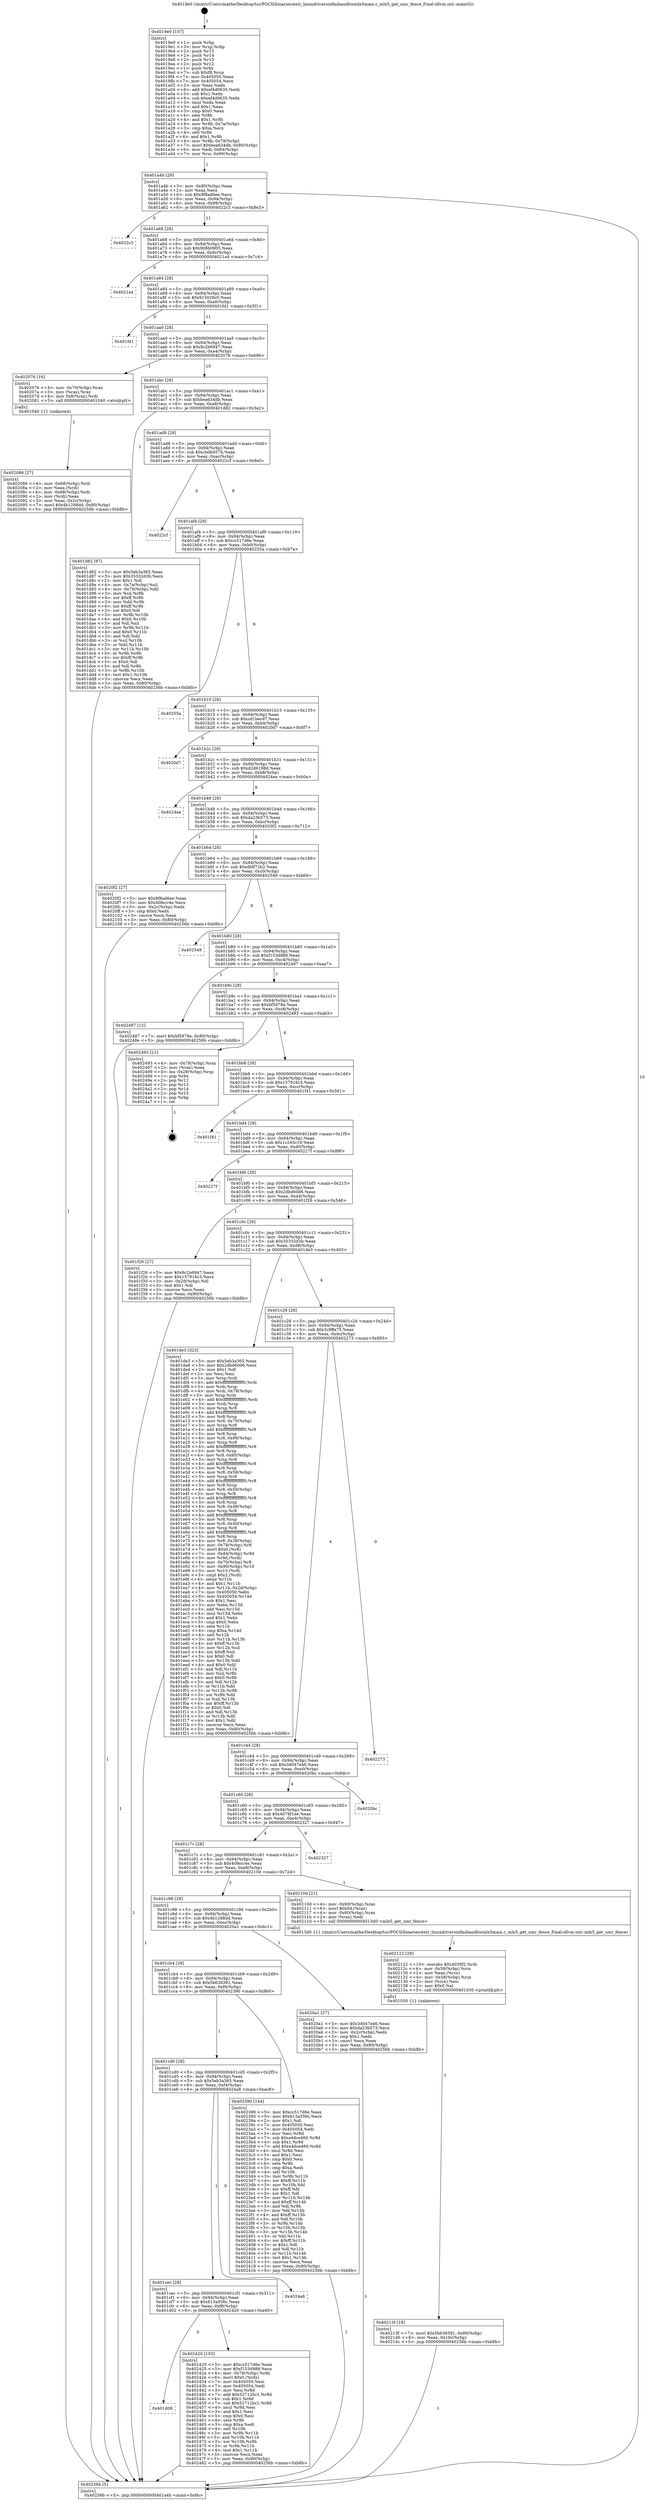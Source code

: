 digraph "0x4019e0" {
  label = "0x4019e0 (/mnt/c/Users/mathe/Desktop/tcc/POCII/binaries/extr_linuxdriversinfinibandhwmlx5main.c_mlx5_get_umr_fence_Final-ollvm.out::main(0))"
  labelloc = "t"
  node[shape=record]

  Entry [label="",width=0.3,height=0.3,shape=circle,fillcolor=black,style=filled]
  "0x401a4b" [label="{
     0x401a4b [29]\l
     | [instrs]\l
     &nbsp;&nbsp;0x401a4b \<+3\>: mov -0x80(%rbp),%eax\l
     &nbsp;&nbsp;0x401a4e \<+2\>: mov %eax,%ecx\l
     &nbsp;&nbsp;0x401a50 \<+6\>: sub $0x8f8ad6ee,%ecx\l
     &nbsp;&nbsp;0x401a56 \<+6\>: mov %eax,-0x94(%rbp)\l
     &nbsp;&nbsp;0x401a5c \<+6\>: mov %ecx,-0x98(%rbp)\l
     &nbsp;&nbsp;0x401a62 \<+6\>: je 00000000004022c3 \<main+0x8e3\>\l
  }"]
  "0x4022c3" [label="{
     0x4022c3\l
  }", style=dashed]
  "0x401a68" [label="{
     0x401a68 [28]\l
     | [instrs]\l
     &nbsp;&nbsp;0x401a68 \<+5\>: jmp 0000000000401a6d \<main+0x8d\>\l
     &nbsp;&nbsp;0x401a6d \<+6\>: mov -0x94(%rbp),%eax\l
     &nbsp;&nbsp;0x401a73 \<+5\>: sub $0x908b0905,%eax\l
     &nbsp;&nbsp;0x401a78 \<+6\>: mov %eax,-0x9c(%rbp)\l
     &nbsp;&nbsp;0x401a7e \<+6\>: je 00000000004021a4 \<main+0x7c4\>\l
  }"]
  Exit [label="",width=0.3,height=0.3,shape=circle,fillcolor=black,style=filled,peripheries=2]
  "0x4021a4" [label="{
     0x4021a4\l
  }", style=dashed]
  "0x401a84" [label="{
     0x401a84 [28]\l
     | [instrs]\l
     &nbsp;&nbsp;0x401a84 \<+5\>: jmp 0000000000401a89 \<main+0xa9\>\l
     &nbsp;&nbsp;0x401a89 \<+6\>: mov -0x94(%rbp),%eax\l
     &nbsp;&nbsp;0x401a8f \<+5\>: sub $0x915028c0,%eax\l
     &nbsp;&nbsp;0x401a94 \<+6\>: mov %eax,-0xa0(%rbp)\l
     &nbsp;&nbsp;0x401a9a \<+6\>: je 0000000000401fd1 \<main+0x5f1\>\l
  }"]
  "0x401d08" [label="{
     0x401d08\l
  }", style=dashed]
  "0x401fd1" [label="{
     0x401fd1\l
  }", style=dashed]
  "0x401aa0" [label="{
     0x401aa0 [28]\l
     | [instrs]\l
     &nbsp;&nbsp;0x401aa0 \<+5\>: jmp 0000000000401aa5 \<main+0xc5\>\l
     &nbsp;&nbsp;0x401aa5 \<+6\>: mov -0x94(%rbp),%eax\l
     &nbsp;&nbsp;0x401aab \<+5\>: sub $0x9c2b6947,%eax\l
     &nbsp;&nbsp;0x401ab0 \<+6\>: mov %eax,-0xa4(%rbp)\l
     &nbsp;&nbsp;0x401ab6 \<+6\>: je 0000000000402076 \<main+0x696\>\l
  }"]
  "0x402420" [label="{
     0x402420 [103]\l
     | [instrs]\l
     &nbsp;&nbsp;0x402420 \<+5\>: mov $0xcc517d6e,%eax\l
     &nbsp;&nbsp;0x402425 \<+5\>: mov $0xf153d988,%ecx\l
     &nbsp;&nbsp;0x40242a \<+4\>: mov -0x78(%rbp),%rdx\l
     &nbsp;&nbsp;0x40242e \<+6\>: movl $0x0,(%rdx)\l
     &nbsp;&nbsp;0x402434 \<+7\>: mov 0x405050,%esi\l
     &nbsp;&nbsp;0x40243b \<+7\>: mov 0x405054,%edi\l
     &nbsp;&nbsp;0x402442 \<+3\>: mov %esi,%r8d\l
     &nbsp;&nbsp;0x402445 \<+7\>: add $0x52712bc1,%r8d\l
     &nbsp;&nbsp;0x40244c \<+4\>: sub $0x1,%r8d\l
     &nbsp;&nbsp;0x402450 \<+7\>: sub $0x52712bc1,%r8d\l
     &nbsp;&nbsp;0x402457 \<+4\>: imul %r8d,%esi\l
     &nbsp;&nbsp;0x40245b \<+3\>: and $0x1,%esi\l
     &nbsp;&nbsp;0x40245e \<+3\>: cmp $0x0,%esi\l
     &nbsp;&nbsp;0x402461 \<+4\>: sete %r9b\l
     &nbsp;&nbsp;0x402465 \<+3\>: cmp $0xa,%edi\l
     &nbsp;&nbsp;0x402468 \<+4\>: setl %r10b\l
     &nbsp;&nbsp;0x40246c \<+3\>: mov %r9b,%r11b\l
     &nbsp;&nbsp;0x40246f \<+3\>: and %r10b,%r11b\l
     &nbsp;&nbsp;0x402472 \<+3\>: xor %r10b,%r9b\l
     &nbsp;&nbsp;0x402475 \<+3\>: or %r9b,%r11b\l
     &nbsp;&nbsp;0x402478 \<+4\>: test $0x1,%r11b\l
     &nbsp;&nbsp;0x40247c \<+3\>: cmovne %ecx,%eax\l
     &nbsp;&nbsp;0x40247f \<+3\>: mov %eax,-0x80(%rbp)\l
     &nbsp;&nbsp;0x402482 \<+5\>: jmp 000000000040256b \<main+0xb8b\>\l
  }"]
  "0x402076" [label="{
     0x402076 [16]\l
     | [instrs]\l
     &nbsp;&nbsp;0x402076 \<+4\>: mov -0x70(%rbp),%rax\l
     &nbsp;&nbsp;0x40207a \<+3\>: mov (%rax),%rax\l
     &nbsp;&nbsp;0x40207d \<+4\>: mov 0x8(%rax),%rdi\l
     &nbsp;&nbsp;0x402081 \<+5\>: call 0000000000401040 \<atoi@plt\>\l
     | [calls]\l
     &nbsp;&nbsp;0x401040 \{1\} (unknown)\l
  }"]
  "0x401abc" [label="{
     0x401abc [28]\l
     | [instrs]\l
     &nbsp;&nbsp;0x401abc \<+5\>: jmp 0000000000401ac1 \<main+0xe1\>\l
     &nbsp;&nbsp;0x401ac1 \<+6\>: mov -0x94(%rbp),%eax\l
     &nbsp;&nbsp;0x401ac7 \<+5\>: sub $0xbea634db,%eax\l
     &nbsp;&nbsp;0x401acc \<+6\>: mov %eax,-0xa8(%rbp)\l
     &nbsp;&nbsp;0x401ad2 \<+6\>: je 0000000000401d82 \<main+0x3a2\>\l
  }"]
  "0x401cec" [label="{
     0x401cec [28]\l
     | [instrs]\l
     &nbsp;&nbsp;0x401cec \<+5\>: jmp 0000000000401cf1 \<main+0x311\>\l
     &nbsp;&nbsp;0x401cf1 \<+6\>: mov -0x94(%rbp),%eax\l
     &nbsp;&nbsp;0x401cf7 \<+5\>: sub $0x613a556c,%eax\l
     &nbsp;&nbsp;0x401cfc \<+6\>: mov %eax,-0xf8(%rbp)\l
     &nbsp;&nbsp;0x401d02 \<+6\>: je 0000000000402420 \<main+0xa40\>\l
  }"]
  "0x401d82" [label="{
     0x401d82 [97]\l
     | [instrs]\l
     &nbsp;&nbsp;0x401d82 \<+5\>: mov $0x5eb3a365,%eax\l
     &nbsp;&nbsp;0x401d87 \<+5\>: mov $0x35332d3b,%ecx\l
     &nbsp;&nbsp;0x401d8c \<+2\>: mov $0x1,%dl\l
     &nbsp;&nbsp;0x401d8e \<+4\>: mov -0x7a(%rbp),%sil\l
     &nbsp;&nbsp;0x401d92 \<+4\>: mov -0x79(%rbp),%dil\l
     &nbsp;&nbsp;0x401d96 \<+3\>: mov %sil,%r8b\l
     &nbsp;&nbsp;0x401d99 \<+4\>: xor $0xff,%r8b\l
     &nbsp;&nbsp;0x401d9d \<+3\>: mov %dil,%r9b\l
     &nbsp;&nbsp;0x401da0 \<+4\>: xor $0xff,%r9b\l
     &nbsp;&nbsp;0x401da4 \<+3\>: xor $0x0,%dl\l
     &nbsp;&nbsp;0x401da7 \<+3\>: mov %r8b,%r10b\l
     &nbsp;&nbsp;0x401daa \<+4\>: and $0x0,%r10b\l
     &nbsp;&nbsp;0x401dae \<+3\>: and %dl,%sil\l
     &nbsp;&nbsp;0x401db1 \<+3\>: mov %r9b,%r11b\l
     &nbsp;&nbsp;0x401db4 \<+4\>: and $0x0,%r11b\l
     &nbsp;&nbsp;0x401db8 \<+3\>: and %dl,%dil\l
     &nbsp;&nbsp;0x401dbb \<+3\>: or %sil,%r10b\l
     &nbsp;&nbsp;0x401dbe \<+3\>: or %dil,%r11b\l
     &nbsp;&nbsp;0x401dc1 \<+3\>: xor %r11b,%r10b\l
     &nbsp;&nbsp;0x401dc4 \<+3\>: or %r9b,%r8b\l
     &nbsp;&nbsp;0x401dc7 \<+4\>: xor $0xff,%r8b\l
     &nbsp;&nbsp;0x401dcb \<+3\>: or $0x0,%dl\l
     &nbsp;&nbsp;0x401dce \<+3\>: and %dl,%r8b\l
     &nbsp;&nbsp;0x401dd1 \<+3\>: or %r8b,%r10b\l
     &nbsp;&nbsp;0x401dd4 \<+4\>: test $0x1,%r10b\l
     &nbsp;&nbsp;0x401dd8 \<+3\>: cmovne %ecx,%eax\l
     &nbsp;&nbsp;0x401ddb \<+3\>: mov %eax,-0x80(%rbp)\l
     &nbsp;&nbsp;0x401dde \<+5\>: jmp 000000000040256b \<main+0xb8b\>\l
  }"]
  "0x401ad8" [label="{
     0x401ad8 [28]\l
     | [instrs]\l
     &nbsp;&nbsp;0x401ad8 \<+5\>: jmp 0000000000401add \<main+0xfd\>\l
     &nbsp;&nbsp;0x401add \<+6\>: mov -0x94(%rbp),%eax\l
     &nbsp;&nbsp;0x401ae3 \<+5\>: sub $0xcbdb957b,%eax\l
     &nbsp;&nbsp;0x401ae8 \<+6\>: mov %eax,-0xac(%rbp)\l
     &nbsp;&nbsp;0x401aee \<+6\>: je 00000000004022cf \<main+0x8ef\>\l
  }"]
  "0x40256b" [label="{
     0x40256b [5]\l
     | [instrs]\l
     &nbsp;&nbsp;0x40256b \<+5\>: jmp 0000000000401a4b \<main+0x6b\>\l
  }"]
  "0x4019e0" [label="{
     0x4019e0 [107]\l
     | [instrs]\l
     &nbsp;&nbsp;0x4019e0 \<+1\>: push %rbp\l
     &nbsp;&nbsp;0x4019e1 \<+3\>: mov %rsp,%rbp\l
     &nbsp;&nbsp;0x4019e4 \<+2\>: push %r15\l
     &nbsp;&nbsp;0x4019e6 \<+2\>: push %r14\l
     &nbsp;&nbsp;0x4019e8 \<+2\>: push %r13\l
     &nbsp;&nbsp;0x4019ea \<+2\>: push %r12\l
     &nbsp;&nbsp;0x4019ec \<+1\>: push %rbx\l
     &nbsp;&nbsp;0x4019ed \<+7\>: sub $0xf8,%rsp\l
     &nbsp;&nbsp;0x4019f4 \<+7\>: mov 0x405050,%eax\l
     &nbsp;&nbsp;0x4019fb \<+7\>: mov 0x405054,%ecx\l
     &nbsp;&nbsp;0x401a02 \<+2\>: mov %eax,%edx\l
     &nbsp;&nbsp;0x401a04 \<+6\>: add $0xef4d0635,%edx\l
     &nbsp;&nbsp;0x401a0a \<+3\>: sub $0x1,%edx\l
     &nbsp;&nbsp;0x401a0d \<+6\>: sub $0xef4d0635,%edx\l
     &nbsp;&nbsp;0x401a13 \<+3\>: imul %edx,%eax\l
     &nbsp;&nbsp;0x401a16 \<+3\>: and $0x1,%eax\l
     &nbsp;&nbsp;0x401a19 \<+3\>: cmp $0x0,%eax\l
     &nbsp;&nbsp;0x401a1c \<+4\>: sete %r8b\l
     &nbsp;&nbsp;0x401a20 \<+4\>: and $0x1,%r8b\l
     &nbsp;&nbsp;0x401a24 \<+4\>: mov %r8b,-0x7a(%rbp)\l
     &nbsp;&nbsp;0x401a28 \<+3\>: cmp $0xa,%ecx\l
     &nbsp;&nbsp;0x401a2b \<+4\>: setl %r8b\l
     &nbsp;&nbsp;0x401a2f \<+4\>: and $0x1,%r8b\l
     &nbsp;&nbsp;0x401a33 \<+4\>: mov %r8b,-0x79(%rbp)\l
     &nbsp;&nbsp;0x401a37 \<+7\>: movl $0xbea634db,-0x80(%rbp)\l
     &nbsp;&nbsp;0x401a3e \<+6\>: mov %edi,-0x84(%rbp)\l
     &nbsp;&nbsp;0x401a44 \<+7\>: mov %rsi,-0x90(%rbp)\l
  }"]
  "0x4024a8" [label="{
     0x4024a8\l
  }", style=dashed]
  "0x4022cf" [label="{
     0x4022cf\l
  }", style=dashed]
  "0x401af4" [label="{
     0x401af4 [28]\l
     | [instrs]\l
     &nbsp;&nbsp;0x401af4 \<+5\>: jmp 0000000000401af9 \<main+0x119\>\l
     &nbsp;&nbsp;0x401af9 \<+6\>: mov -0x94(%rbp),%eax\l
     &nbsp;&nbsp;0x401aff \<+5\>: sub $0xcc517d6e,%eax\l
     &nbsp;&nbsp;0x401b04 \<+6\>: mov %eax,-0xb0(%rbp)\l
     &nbsp;&nbsp;0x401b0a \<+6\>: je 000000000040255a \<main+0xb7a\>\l
  }"]
  "0x401cd0" [label="{
     0x401cd0 [28]\l
     | [instrs]\l
     &nbsp;&nbsp;0x401cd0 \<+5\>: jmp 0000000000401cd5 \<main+0x2f5\>\l
     &nbsp;&nbsp;0x401cd5 \<+6\>: mov -0x94(%rbp),%eax\l
     &nbsp;&nbsp;0x401cdb \<+5\>: sub $0x5eb3a365,%eax\l
     &nbsp;&nbsp;0x401ce0 \<+6\>: mov %eax,-0xf4(%rbp)\l
     &nbsp;&nbsp;0x401ce6 \<+6\>: je 00000000004024a8 \<main+0xac8\>\l
  }"]
  "0x40255a" [label="{
     0x40255a\l
  }", style=dashed]
  "0x401b10" [label="{
     0x401b10 [28]\l
     | [instrs]\l
     &nbsp;&nbsp;0x401b10 \<+5\>: jmp 0000000000401b15 \<main+0x135\>\l
     &nbsp;&nbsp;0x401b15 \<+6\>: mov -0x94(%rbp),%eax\l
     &nbsp;&nbsp;0x401b1b \<+5\>: sub $0xcd1becd7,%eax\l
     &nbsp;&nbsp;0x401b20 \<+6\>: mov %eax,-0xb4(%rbp)\l
     &nbsp;&nbsp;0x401b26 \<+6\>: je 00000000004020d7 \<main+0x6f7\>\l
  }"]
  "0x402390" [label="{
     0x402390 [144]\l
     | [instrs]\l
     &nbsp;&nbsp;0x402390 \<+5\>: mov $0xcc517d6e,%eax\l
     &nbsp;&nbsp;0x402395 \<+5\>: mov $0x613a556c,%ecx\l
     &nbsp;&nbsp;0x40239a \<+2\>: mov $0x1,%dl\l
     &nbsp;&nbsp;0x40239c \<+7\>: mov 0x405050,%esi\l
     &nbsp;&nbsp;0x4023a3 \<+7\>: mov 0x405054,%edi\l
     &nbsp;&nbsp;0x4023aa \<+3\>: mov %esi,%r8d\l
     &nbsp;&nbsp;0x4023ad \<+7\>: sub $0xe4dce460,%r8d\l
     &nbsp;&nbsp;0x4023b4 \<+4\>: sub $0x1,%r8d\l
     &nbsp;&nbsp;0x4023b8 \<+7\>: add $0xe4dce460,%r8d\l
     &nbsp;&nbsp;0x4023bf \<+4\>: imul %r8d,%esi\l
     &nbsp;&nbsp;0x4023c3 \<+3\>: and $0x1,%esi\l
     &nbsp;&nbsp;0x4023c6 \<+3\>: cmp $0x0,%esi\l
     &nbsp;&nbsp;0x4023c9 \<+4\>: sete %r9b\l
     &nbsp;&nbsp;0x4023cd \<+3\>: cmp $0xa,%edi\l
     &nbsp;&nbsp;0x4023d0 \<+4\>: setl %r10b\l
     &nbsp;&nbsp;0x4023d4 \<+3\>: mov %r9b,%r11b\l
     &nbsp;&nbsp;0x4023d7 \<+4\>: xor $0xff,%r11b\l
     &nbsp;&nbsp;0x4023db \<+3\>: mov %r10b,%bl\l
     &nbsp;&nbsp;0x4023de \<+3\>: xor $0xff,%bl\l
     &nbsp;&nbsp;0x4023e1 \<+3\>: xor $0x1,%dl\l
     &nbsp;&nbsp;0x4023e4 \<+3\>: mov %r11b,%r14b\l
     &nbsp;&nbsp;0x4023e7 \<+4\>: and $0xff,%r14b\l
     &nbsp;&nbsp;0x4023eb \<+3\>: and %dl,%r9b\l
     &nbsp;&nbsp;0x4023ee \<+3\>: mov %bl,%r15b\l
     &nbsp;&nbsp;0x4023f1 \<+4\>: and $0xff,%r15b\l
     &nbsp;&nbsp;0x4023f5 \<+3\>: and %dl,%r10b\l
     &nbsp;&nbsp;0x4023f8 \<+3\>: or %r9b,%r14b\l
     &nbsp;&nbsp;0x4023fb \<+3\>: or %r10b,%r15b\l
     &nbsp;&nbsp;0x4023fe \<+3\>: xor %r15b,%r14b\l
     &nbsp;&nbsp;0x402401 \<+3\>: or %bl,%r11b\l
     &nbsp;&nbsp;0x402404 \<+4\>: xor $0xff,%r11b\l
     &nbsp;&nbsp;0x402408 \<+3\>: or $0x1,%dl\l
     &nbsp;&nbsp;0x40240b \<+3\>: and %dl,%r11b\l
     &nbsp;&nbsp;0x40240e \<+3\>: or %r11b,%r14b\l
     &nbsp;&nbsp;0x402411 \<+4\>: test $0x1,%r14b\l
     &nbsp;&nbsp;0x402415 \<+3\>: cmovne %ecx,%eax\l
     &nbsp;&nbsp;0x402418 \<+3\>: mov %eax,-0x80(%rbp)\l
     &nbsp;&nbsp;0x40241b \<+5\>: jmp 000000000040256b \<main+0xb8b\>\l
  }"]
  "0x4020d7" [label="{
     0x4020d7\l
  }", style=dashed]
  "0x401b2c" [label="{
     0x401b2c [28]\l
     | [instrs]\l
     &nbsp;&nbsp;0x401b2c \<+5\>: jmp 0000000000401b31 \<main+0x151\>\l
     &nbsp;&nbsp;0x401b31 \<+6\>: mov -0x94(%rbp),%eax\l
     &nbsp;&nbsp;0x401b37 \<+5\>: sub $0xd2d6198d,%eax\l
     &nbsp;&nbsp;0x401b3c \<+6\>: mov %eax,-0xb8(%rbp)\l
     &nbsp;&nbsp;0x401b42 \<+6\>: je 00000000004024ea \<main+0xb0a\>\l
  }"]
  "0x40213f" [label="{
     0x40213f [18]\l
     | [instrs]\l
     &nbsp;&nbsp;0x40213f \<+7\>: movl $0x5b638391,-0x80(%rbp)\l
     &nbsp;&nbsp;0x402146 \<+6\>: mov %eax,-0x10c(%rbp)\l
     &nbsp;&nbsp;0x40214c \<+5\>: jmp 000000000040256b \<main+0xb8b\>\l
  }"]
  "0x4024ea" [label="{
     0x4024ea\l
  }", style=dashed]
  "0x401b48" [label="{
     0x401b48 [28]\l
     | [instrs]\l
     &nbsp;&nbsp;0x401b48 \<+5\>: jmp 0000000000401b4d \<main+0x16d\>\l
     &nbsp;&nbsp;0x401b4d \<+6\>: mov -0x94(%rbp),%eax\l
     &nbsp;&nbsp;0x401b53 \<+5\>: sub $0xda23b573,%eax\l
     &nbsp;&nbsp;0x401b58 \<+6\>: mov %eax,-0xbc(%rbp)\l
     &nbsp;&nbsp;0x401b5e \<+6\>: je 00000000004020f2 \<main+0x712\>\l
  }"]
  "0x402122" [label="{
     0x402122 [29]\l
     | [instrs]\l
     &nbsp;&nbsp;0x402122 \<+10\>: movabs $0x4030f2,%rdi\l
     &nbsp;&nbsp;0x40212c \<+4\>: mov -0x58(%rbp),%rcx\l
     &nbsp;&nbsp;0x402130 \<+2\>: mov %eax,(%rcx)\l
     &nbsp;&nbsp;0x402132 \<+4\>: mov -0x58(%rbp),%rcx\l
     &nbsp;&nbsp;0x402136 \<+2\>: mov (%rcx),%esi\l
     &nbsp;&nbsp;0x402138 \<+2\>: mov $0x0,%al\l
     &nbsp;&nbsp;0x40213a \<+5\>: call 0000000000401030 \<printf@plt\>\l
     | [calls]\l
     &nbsp;&nbsp;0x401030 \{1\} (unknown)\l
  }"]
  "0x4020f2" [label="{
     0x4020f2 [27]\l
     | [instrs]\l
     &nbsp;&nbsp;0x4020f2 \<+5\>: mov $0x8f8ad6ee,%eax\l
     &nbsp;&nbsp;0x4020f7 \<+5\>: mov $0x40fecc4e,%ecx\l
     &nbsp;&nbsp;0x4020fc \<+3\>: mov -0x2c(%rbp),%edx\l
     &nbsp;&nbsp;0x4020ff \<+3\>: cmp $0x0,%edx\l
     &nbsp;&nbsp;0x402102 \<+3\>: cmove %ecx,%eax\l
     &nbsp;&nbsp;0x402105 \<+3\>: mov %eax,-0x80(%rbp)\l
     &nbsp;&nbsp;0x402108 \<+5\>: jmp 000000000040256b \<main+0xb8b\>\l
  }"]
  "0x401b64" [label="{
     0x401b64 [28]\l
     | [instrs]\l
     &nbsp;&nbsp;0x401b64 \<+5\>: jmp 0000000000401b69 \<main+0x189\>\l
     &nbsp;&nbsp;0x401b69 \<+6\>: mov -0x94(%rbp),%eax\l
     &nbsp;&nbsp;0x401b6f \<+5\>: sub $0xdfdf72b2,%eax\l
     &nbsp;&nbsp;0x401b74 \<+6\>: mov %eax,-0xc0(%rbp)\l
     &nbsp;&nbsp;0x401b7a \<+6\>: je 0000000000402549 \<main+0xb69\>\l
  }"]
  "0x401cb4" [label="{
     0x401cb4 [28]\l
     | [instrs]\l
     &nbsp;&nbsp;0x401cb4 \<+5\>: jmp 0000000000401cb9 \<main+0x2d9\>\l
     &nbsp;&nbsp;0x401cb9 \<+6\>: mov -0x94(%rbp),%eax\l
     &nbsp;&nbsp;0x401cbf \<+5\>: sub $0x5b638391,%eax\l
     &nbsp;&nbsp;0x401cc4 \<+6\>: mov %eax,-0xf0(%rbp)\l
     &nbsp;&nbsp;0x401cca \<+6\>: je 0000000000402390 \<main+0x9b0\>\l
  }"]
  "0x402549" [label="{
     0x402549\l
  }", style=dashed]
  "0x401b80" [label="{
     0x401b80 [28]\l
     | [instrs]\l
     &nbsp;&nbsp;0x401b80 \<+5\>: jmp 0000000000401b85 \<main+0x1a5\>\l
     &nbsp;&nbsp;0x401b85 \<+6\>: mov -0x94(%rbp),%eax\l
     &nbsp;&nbsp;0x401b8b \<+5\>: sub $0xf153d988,%eax\l
     &nbsp;&nbsp;0x401b90 \<+6\>: mov %eax,-0xc4(%rbp)\l
     &nbsp;&nbsp;0x401b96 \<+6\>: je 0000000000402487 \<main+0xaa7\>\l
  }"]
  "0x4020a1" [label="{
     0x4020a1 [27]\l
     | [instrs]\l
     &nbsp;&nbsp;0x4020a1 \<+5\>: mov $0x3d047e46,%eax\l
     &nbsp;&nbsp;0x4020a6 \<+5\>: mov $0xda23b573,%ecx\l
     &nbsp;&nbsp;0x4020ab \<+3\>: mov -0x2c(%rbp),%edx\l
     &nbsp;&nbsp;0x4020ae \<+3\>: cmp $0x1,%edx\l
     &nbsp;&nbsp;0x4020b1 \<+3\>: cmovl %ecx,%eax\l
     &nbsp;&nbsp;0x4020b4 \<+3\>: mov %eax,-0x80(%rbp)\l
     &nbsp;&nbsp;0x4020b7 \<+5\>: jmp 000000000040256b \<main+0xb8b\>\l
  }"]
  "0x402487" [label="{
     0x402487 [12]\l
     | [instrs]\l
     &nbsp;&nbsp;0x402487 \<+7\>: movl $0xbf5978e,-0x80(%rbp)\l
     &nbsp;&nbsp;0x40248e \<+5\>: jmp 000000000040256b \<main+0xb8b\>\l
  }"]
  "0x401b9c" [label="{
     0x401b9c [28]\l
     | [instrs]\l
     &nbsp;&nbsp;0x401b9c \<+5\>: jmp 0000000000401ba1 \<main+0x1c1\>\l
     &nbsp;&nbsp;0x401ba1 \<+6\>: mov -0x94(%rbp),%eax\l
     &nbsp;&nbsp;0x401ba7 \<+5\>: sub $0xbf5978e,%eax\l
     &nbsp;&nbsp;0x401bac \<+6\>: mov %eax,-0xc8(%rbp)\l
     &nbsp;&nbsp;0x401bb2 \<+6\>: je 0000000000402493 \<main+0xab3\>\l
  }"]
  "0x401c98" [label="{
     0x401c98 [28]\l
     | [instrs]\l
     &nbsp;&nbsp;0x401c98 \<+5\>: jmp 0000000000401c9d \<main+0x2bd\>\l
     &nbsp;&nbsp;0x401c9d \<+6\>: mov -0x94(%rbp),%eax\l
     &nbsp;&nbsp;0x401ca3 \<+5\>: sub $0x4b1288dd,%eax\l
     &nbsp;&nbsp;0x401ca8 \<+6\>: mov %eax,-0xec(%rbp)\l
     &nbsp;&nbsp;0x401cae \<+6\>: je 00000000004020a1 \<main+0x6c1\>\l
  }"]
  "0x402493" [label="{
     0x402493 [21]\l
     | [instrs]\l
     &nbsp;&nbsp;0x402493 \<+4\>: mov -0x78(%rbp),%rax\l
     &nbsp;&nbsp;0x402497 \<+2\>: mov (%rax),%eax\l
     &nbsp;&nbsp;0x402499 \<+4\>: lea -0x28(%rbp),%rsp\l
     &nbsp;&nbsp;0x40249d \<+1\>: pop %rbx\l
     &nbsp;&nbsp;0x40249e \<+2\>: pop %r12\l
     &nbsp;&nbsp;0x4024a0 \<+2\>: pop %r13\l
     &nbsp;&nbsp;0x4024a2 \<+2\>: pop %r14\l
     &nbsp;&nbsp;0x4024a4 \<+2\>: pop %r15\l
     &nbsp;&nbsp;0x4024a6 \<+1\>: pop %rbp\l
     &nbsp;&nbsp;0x4024a7 \<+1\>: ret\l
  }"]
  "0x401bb8" [label="{
     0x401bb8 [28]\l
     | [instrs]\l
     &nbsp;&nbsp;0x401bb8 \<+5\>: jmp 0000000000401bbd \<main+0x1dd\>\l
     &nbsp;&nbsp;0x401bbd \<+6\>: mov -0x94(%rbp),%eax\l
     &nbsp;&nbsp;0x401bc3 \<+5\>: sub $0x157916c3,%eax\l
     &nbsp;&nbsp;0x401bc8 \<+6\>: mov %eax,-0xcc(%rbp)\l
     &nbsp;&nbsp;0x401bce \<+6\>: je 0000000000401f41 \<main+0x561\>\l
  }"]
  "0x40210d" [label="{
     0x40210d [21]\l
     | [instrs]\l
     &nbsp;&nbsp;0x40210d \<+4\>: mov -0x60(%rbp),%rax\l
     &nbsp;&nbsp;0x402111 \<+6\>: movl $0x64,(%rax)\l
     &nbsp;&nbsp;0x402117 \<+4\>: mov -0x60(%rbp),%rax\l
     &nbsp;&nbsp;0x40211b \<+2\>: mov (%rax),%edi\l
     &nbsp;&nbsp;0x40211d \<+5\>: call 00000000004013d0 \<mlx5_get_umr_fence\>\l
     | [calls]\l
     &nbsp;&nbsp;0x4013d0 \{1\} (/mnt/c/Users/mathe/Desktop/tcc/POCII/binaries/extr_linuxdriversinfinibandhwmlx5main.c_mlx5_get_umr_fence_Final-ollvm.out::mlx5_get_umr_fence)\l
  }"]
  "0x401f41" [label="{
     0x401f41\l
  }", style=dashed]
  "0x401bd4" [label="{
     0x401bd4 [28]\l
     | [instrs]\l
     &nbsp;&nbsp;0x401bd4 \<+5\>: jmp 0000000000401bd9 \<main+0x1f9\>\l
     &nbsp;&nbsp;0x401bd9 \<+6\>: mov -0x94(%rbp),%eax\l
     &nbsp;&nbsp;0x401bdf \<+5\>: sub $0x1c245c19,%eax\l
     &nbsp;&nbsp;0x401be4 \<+6\>: mov %eax,-0xd0(%rbp)\l
     &nbsp;&nbsp;0x401bea \<+6\>: je 000000000040227f \<main+0x89f\>\l
  }"]
  "0x401c7c" [label="{
     0x401c7c [28]\l
     | [instrs]\l
     &nbsp;&nbsp;0x401c7c \<+5\>: jmp 0000000000401c81 \<main+0x2a1\>\l
     &nbsp;&nbsp;0x401c81 \<+6\>: mov -0x94(%rbp),%eax\l
     &nbsp;&nbsp;0x401c87 \<+5\>: sub $0x40fecc4e,%eax\l
     &nbsp;&nbsp;0x401c8c \<+6\>: mov %eax,-0xe8(%rbp)\l
     &nbsp;&nbsp;0x401c92 \<+6\>: je 000000000040210d \<main+0x72d\>\l
  }"]
  "0x40227f" [label="{
     0x40227f\l
  }", style=dashed]
  "0x401bf0" [label="{
     0x401bf0 [28]\l
     | [instrs]\l
     &nbsp;&nbsp;0x401bf0 \<+5\>: jmp 0000000000401bf5 \<main+0x215\>\l
     &nbsp;&nbsp;0x401bf5 \<+6\>: mov -0x94(%rbp),%eax\l
     &nbsp;&nbsp;0x401bfb \<+5\>: sub $0x2dbd60d6,%eax\l
     &nbsp;&nbsp;0x401c00 \<+6\>: mov %eax,-0xd4(%rbp)\l
     &nbsp;&nbsp;0x401c06 \<+6\>: je 0000000000401f26 \<main+0x546\>\l
  }"]
  "0x402327" [label="{
     0x402327\l
  }", style=dashed]
  "0x401f26" [label="{
     0x401f26 [27]\l
     | [instrs]\l
     &nbsp;&nbsp;0x401f26 \<+5\>: mov $0x9c2b6947,%eax\l
     &nbsp;&nbsp;0x401f2b \<+5\>: mov $0x157916c3,%ecx\l
     &nbsp;&nbsp;0x401f30 \<+3\>: mov -0x2d(%rbp),%dl\l
     &nbsp;&nbsp;0x401f33 \<+3\>: test $0x1,%dl\l
     &nbsp;&nbsp;0x401f36 \<+3\>: cmovne %ecx,%eax\l
     &nbsp;&nbsp;0x401f39 \<+3\>: mov %eax,-0x80(%rbp)\l
     &nbsp;&nbsp;0x401f3c \<+5\>: jmp 000000000040256b \<main+0xb8b\>\l
  }"]
  "0x401c0c" [label="{
     0x401c0c [28]\l
     | [instrs]\l
     &nbsp;&nbsp;0x401c0c \<+5\>: jmp 0000000000401c11 \<main+0x231\>\l
     &nbsp;&nbsp;0x401c11 \<+6\>: mov -0x94(%rbp),%eax\l
     &nbsp;&nbsp;0x401c17 \<+5\>: sub $0x35332d3b,%eax\l
     &nbsp;&nbsp;0x401c1c \<+6\>: mov %eax,-0xd8(%rbp)\l
     &nbsp;&nbsp;0x401c22 \<+6\>: je 0000000000401de3 \<main+0x403\>\l
  }"]
  "0x401c60" [label="{
     0x401c60 [28]\l
     | [instrs]\l
     &nbsp;&nbsp;0x401c60 \<+5\>: jmp 0000000000401c65 \<main+0x285\>\l
     &nbsp;&nbsp;0x401c65 \<+6\>: mov -0x94(%rbp),%eax\l
     &nbsp;&nbsp;0x401c6b \<+5\>: sub $0x4078f1ee,%eax\l
     &nbsp;&nbsp;0x401c70 \<+6\>: mov %eax,-0xe4(%rbp)\l
     &nbsp;&nbsp;0x401c76 \<+6\>: je 0000000000402327 \<main+0x947\>\l
  }"]
  "0x401de3" [label="{
     0x401de3 [323]\l
     | [instrs]\l
     &nbsp;&nbsp;0x401de3 \<+5\>: mov $0x5eb3a365,%eax\l
     &nbsp;&nbsp;0x401de8 \<+5\>: mov $0x2dbd60d6,%ecx\l
     &nbsp;&nbsp;0x401ded \<+2\>: mov $0x1,%dl\l
     &nbsp;&nbsp;0x401def \<+2\>: xor %esi,%esi\l
     &nbsp;&nbsp;0x401df1 \<+3\>: mov %rsp,%rdi\l
     &nbsp;&nbsp;0x401df4 \<+4\>: add $0xfffffffffffffff0,%rdi\l
     &nbsp;&nbsp;0x401df8 \<+3\>: mov %rdi,%rsp\l
     &nbsp;&nbsp;0x401dfb \<+4\>: mov %rdi,-0x78(%rbp)\l
     &nbsp;&nbsp;0x401dff \<+3\>: mov %rsp,%rdi\l
     &nbsp;&nbsp;0x401e02 \<+4\>: add $0xfffffffffffffff0,%rdi\l
     &nbsp;&nbsp;0x401e06 \<+3\>: mov %rdi,%rsp\l
     &nbsp;&nbsp;0x401e09 \<+3\>: mov %rsp,%r8\l
     &nbsp;&nbsp;0x401e0c \<+4\>: add $0xfffffffffffffff0,%r8\l
     &nbsp;&nbsp;0x401e10 \<+3\>: mov %r8,%rsp\l
     &nbsp;&nbsp;0x401e13 \<+4\>: mov %r8,-0x70(%rbp)\l
     &nbsp;&nbsp;0x401e17 \<+3\>: mov %rsp,%r8\l
     &nbsp;&nbsp;0x401e1a \<+4\>: add $0xfffffffffffffff0,%r8\l
     &nbsp;&nbsp;0x401e1e \<+3\>: mov %r8,%rsp\l
     &nbsp;&nbsp;0x401e21 \<+4\>: mov %r8,-0x68(%rbp)\l
     &nbsp;&nbsp;0x401e25 \<+3\>: mov %rsp,%r8\l
     &nbsp;&nbsp;0x401e28 \<+4\>: add $0xfffffffffffffff0,%r8\l
     &nbsp;&nbsp;0x401e2c \<+3\>: mov %r8,%rsp\l
     &nbsp;&nbsp;0x401e2f \<+4\>: mov %r8,-0x60(%rbp)\l
     &nbsp;&nbsp;0x401e33 \<+3\>: mov %rsp,%r8\l
     &nbsp;&nbsp;0x401e36 \<+4\>: add $0xfffffffffffffff0,%r8\l
     &nbsp;&nbsp;0x401e3a \<+3\>: mov %r8,%rsp\l
     &nbsp;&nbsp;0x401e3d \<+4\>: mov %r8,-0x58(%rbp)\l
     &nbsp;&nbsp;0x401e41 \<+3\>: mov %rsp,%r8\l
     &nbsp;&nbsp;0x401e44 \<+4\>: add $0xfffffffffffffff0,%r8\l
     &nbsp;&nbsp;0x401e48 \<+3\>: mov %r8,%rsp\l
     &nbsp;&nbsp;0x401e4b \<+4\>: mov %r8,-0x50(%rbp)\l
     &nbsp;&nbsp;0x401e4f \<+3\>: mov %rsp,%r8\l
     &nbsp;&nbsp;0x401e52 \<+4\>: add $0xfffffffffffffff0,%r8\l
     &nbsp;&nbsp;0x401e56 \<+3\>: mov %r8,%rsp\l
     &nbsp;&nbsp;0x401e59 \<+4\>: mov %r8,-0x48(%rbp)\l
     &nbsp;&nbsp;0x401e5d \<+3\>: mov %rsp,%r8\l
     &nbsp;&nbsp;0x401e60 \<+4\>: add $0xfffffffffffffff0,%r8\l
     &nbsp;&nbsp;0x401e64 \<+3\>: mov %r8,%rsp\l
     &nbsp;&nbsp;0x401e67 \<+4\>: mov %r8,-0x40(%rbp)\l
     &nbsp;&nbsp;0x401e6b \<+3\>: mov %rsp,%r8\l
     &nbsp;&nbsp;0x401e6e \<+4\>: add $0xfffffffffffffff0,%r8\l
     &nbsp;&nbsp;0x401e72 \<+3\>: mov %r8,%rsp\l
     &nbsp;&nbsp;0x401e75 \<+4\>: mov %r8,-0x38(%rbp)\l
     &nbsp;&nbsp;0x401e79 \<+4\>: mov -0x78(%rbp),%r8\l
     &nbsp;&nbsp;0x401e7d \<+7\>: movl $0x0,(%r8)\l
     &nbsp;&nbsp;0x401e84 \<+7\>: mov -0x84(%rbp),%r9d\l
     &nbsp;&nbsp;0x401e8b \<+3\>: mov %r9d,(%rdi)\l
     &nbsp;&nbsp;0x401e8e \<+4\>: mov -0x70(%rbp),%r8\l
     &nbsp;&nbsp;0x401e92 \<+7\>: mov -0x90(%rbp),%r10\l
     &nbsp;&nbsp;0x401e99 \<+3\>: mov %r10,(%r8)\l
     &nbsp;&nbsp;0x401e9c \<+3\>: cmpl $0x2,(%rdi)\l
     &nbsp;&nbsp;0x401e9f \<+4\>: setne %r11b\l
     &nbsp;&nbsp;0x401ea3 \<+4\>: and $0x1,%r11b\l
     &nbsp;&nbsp;0x401ea7 \<+4\>: mov %r11b,-0x2d(%rbp)\l
     &nbsp;&nbsp;0x401eab \<+7\>: mov 0x405050,%ebx\l
     &nbsp;&nbsp;0x401eb2 \<+8\>: mov 0x405054,%r14d\l
     &nbsp;&nbsp;0x401eba \<+3\>: sub $0x1,%esi\l
     &nbsp;&nbsp;0x401ebd \<+3\>: mov %ebx,%r15d\l
     &nbsp;&nbsp;0x401ec0 \<+3\>: add %esi,%r15d\l
     &nbsp;&nbsp;0x401ec3 \<+4\>: imul %r15d,%ebx\l
     &nbsp;&nbsp;0x401ec7 \<+3\>: and $0x1,%ebx\l
     &nbsp;&nbsp;0x401eca \<+3\>: cmp $0x0,%ebx\l
     &nbsp;&nbsp;0x401ecd \<+4\>: sete %r11b\l
     &nbsp;&nbsp;0x401ed1 \<+4\>: cmp $0xa,%r14d\l
     &nbsp;&nbsp;0x401ed5 \<+4\>: setl %r12b\l
     &nbsp;&nbsp;0x401ed9 \<+3\>: mov %r11b,%r13b\l
     &nbsp;&nbsp;0x401edc \<+4\>: xor $0xff,%r13b\l
     &nbsp;&nbsp;0x401ee0 \<+3\>: mov %r12b,%sil\l
     &nbsp;&nbsp;0x401ee3 \<+4\>: xor $0xff,%sil\l
     &nbsp;&nbsp;0x401ee7 \<+3\>: xor $0x0,%dl\l
     &nbsp;&nbsp;0x401eea \<+3\>: mov %r13b,%dil\l
     &nbsp;&nbsp;0x401eed \<+4\>: and $0x0,%dil\l
     &nbsp;&nbsp;0x401ef1 \<+3\>: and %dl,%r11b\l
     &nbsp;&nbsp;0x401ef4 \<+3\>: mov %sil,%r8b\l
     &nbsp;&nbsp;0x401ef7 \<+4\>: and $0x0,%r8b\l
     &nbsp;&nbsp;0x401efb \<+3\>: and %dl,%r12b\l
     &nbsp;&nbsp;0x401efe \<+3\>: or %r11b,%dil\l
     &nbsp;&nbsp;0x401f01 \<+3\>: or %r12b,%r8b\l
     &nbsp;&nbsp;0x401f04 \<+3\>: xor %r8b,%dil\l
     &nbsp;&nbsp;0x401f07 \<+3\>: or %sil,%r13b\l
     &nbsp;&nbsp;0x401f0a \<+4\>: xor $0xff,%r13b\l
     &nbsp;&nbsp;0x401f0e \<+3\>: or $0x0,%dl\l
     &nbsp;&nbsp;0x401f11 \<+3\>: and %dl,%r13b\l
     &nbsp;&nbsp;0x401f14 \<+3\>: or %r13b,%dil\l
     &nbsp;&nbsp;0x401f17 \<+4\>: test $0x1,%dil\l
     &nbsp;&nbsp;0x401f1b \<+3\>: cmovne %ecx,%eax\l
     &nbsp;&nbsp;0x401f1e \<+3\>: mov %eax,-0x80(%rbp)\l
     &nbsp;&nbsp;0x401f21 \<+5\>: jmp 000000000040256b \<main+0xb8b\>\l
  }"]
  "0x401c28" [label="{
     0x401c28 [28]\l
     | [instrs]\l
     &nbsp;&nbsp;0x401c28 \<+5\>: jmp 0000000000401c2d \<main+0x24d\>\l
     &nbsp;&nbsp;0x401c2d \<+6\>: mov -0x94(%rbp),%eax\l
     &nbsp;&nbsp;0x401c33 \<+5\>: sub $0x3c9ffa75,%eax\l
     &nbsp;&nbsp;0x401c38 \<+6\>: mov %eax,-0xdc(%rbp)\l
     &nbsp;&nbsp;0x401c3e \<+6\>: je 0000000000402273 \<main+0x893\>\l
  }"]
  "0x4020bc" [label="{
     0x4020bc\l
  }", style=dashed]
  "0x402086" [label="{
     0x402086 [27]\l
     | [instrs]\l
     &nbsp;&nbsp;0x402086 \<+4\>: mov -0x68(%rbp),%rdi\l
     &nbsp;&nbsp;0x40208a \<+2\>: mov %eax,(%rdi)\l
     &nbsp;&nbsp;0x40208c \<+4\>: mov -0x68(%rbp),%rdi\l
     &nbsp;&nbsp;0x402090 \<+2\>: mov (%rdi),%eax\l
     &nbsp;&nbsp;0x402092 \<+3\>: mov %eax,-0x2c(%rbp)\l
     &nbsp;&nbsp;0x402095 \<+7\>: movl $0x4b1288dd,-0x80(%rbp)\l
     &nbsp;&nbsp;0x40209c \<+5\>: jmp 000000000040256b \<main+0xb8b\>\l
  }"]
  "0x401c44" [label="{
     0x401c44 [28]\l
     | [instrs]\l
     &nbsp;&nbsp;0x401c44 \<+5\>: jmp 0000000000401c49 \<main+0x269\>\l
     &nbsp;&nbsp;0x401c49 \<+6\>: mov -0x94(%rbp),%eax\l
     &nbsp;&nbsp;0x401c4f \<+5\>: sub $0x3d047e46,%eax\l
     &nbsp;&nbsp;0x401c54 \<+6\>: mov %eax,-0xe0(%rbp)\l
     &nbsp;&nbsp;0x401c5a \<+6\>: je 00000000004020bc \<main+0x6dc\>\l
  }"]
  "0x402273" [label="{
     0x402273\l
  }", style=dashed]
  Entry -> "0x4019e0" [label=" 1"]
  "0x401a4b" -> "0x4022c3" [label=" 0"]
  "0x401a4b" -> "0x401a68" [label=" 11"]
  "0x402493" -> Exit [label=" 1"]
  "0x401a68" -> "0x4021a4" [label=" 0"]
  "0x401a68" -> "0x401a84" [label=" 11"]
  "0x402487" -> "0x40256b" [label=" 1"]
  "0x401a84" -> "0x401fd1" [label=" 0"]
  "0x401a84" -> "0x401aa0" [label=" 11"]
  "0x402420" -> "0x40256b" [label=" 1"]
  "0x401aa0" -> "0x402076" [label=" 1"]
  "0x401aa0" -> "0x401abc" [label=" 10"]
  "0x401cec" -> "0x401d08" [label=" 0"]
  "0x401abc" -> "0x401d82" [label=" 1"]
  "0x401abc" -> "0x401ad8" [label=" 9"]
  "0x401d82" -> "0x40256b" [label=" 1"]
  "0x4019e0" -> "0x401a4b" [label=" 1"]
  "0x40256b" -> "0x401a4b" [label=" 10"]
  "0x401cec" -> "0x402420" [label=" 1"]
  "0x401ad8" -> "0x4022cf" [label=" 0"]
  "0x401ad8" -> "0x401af4" [label=" 9"]
  "0x401cd0" -> "0x401cec" [label=" 1"]
  "0x401af4" -> "0x40255a" [label=" 0"]
  "0x401af4" -> "0x401b10" [label=" 9"]
  "0x401cd0" -> "0x4024a8" [label=" 0"]
  "0x401b10" -> "0x4020d7" [label=" 0"]
  "0x401b10" -> "0x401b2c" [label=" 9"]
  "0x402390" -> "0x40256b" [label=" 1"]
  "0x401b2c" -> "0x4024ea" [label=" 0"]
  "0x401b2c" -> "0x401b48" [label=" 9"]
  "0x401cb4" -> "0x402390" [label=" 1"]
  "0x401b48" -> "0x4020f2" [label=" 1"]
  "0x401b48" -> "0x401b64" [label=" 8"]
  "0x401cb4" -> "0x401cd0" [label=" 1"]
  "0x401b64" -> "0x402549" [label=" 0"]
  "0x401b64" -> "0x401b80" [label=" 8"]
  "0x40213f" -> "0x40256b" [label=" 1"]
  "0x401b80" -> "0x402487" [label=" 1"]
  "0x401b80" -> "0x401b9c" [label=" 7"]
  "0x402122" -> "0x40213f" [label=" 1"]
  "0x401b9c" -> "0x402493" [label=" 1"]
  "0x401b9c" -> "0x401bb8" [label=" 6"]
  "0x4020f2" -> "0x40256b" [label=" 1"]
  "0x401bb8" -> "0x401f41" [label=" 0"]
  "0x401bb8" -> "0x401bd4" [label=" 6"]
  "0x4020a1" -> "0x40256b" [label=" 1"]
  "0x401bd4" -> "0x40227f" [label=" 0"]
  "0x401bd4" -> "0x401bf0" [label=" 6"]
  "0x401c98" -> "0x4020a1" [label=" 1"]
  "0x401bf0" -> "0x401f26" [label=" 1"]
  "0x401bf0" -> "0x401c0c" [label=" 5"]
  "0x40210d" -> "0x402122" [label=" 1"]
  "0x401c0c" -> "0x401de3" [label=" 1"]
  "0x401c0c" -> "0x401c28" [label=" 4"]
  "0x401c7c" -> "0x40210d" [label=" 1"]
  "0x401de3" -> "0x40256b" [label=" 1"]
  "0x401f26" -> "0x40256b" [label=" 1"]
  "0x402076" -> "0x402086" [label=" 1"]
  "0x402086" -> "0x40256b" [label=" 1"]
  "0x401c98" -> "0x401cb4" [label=" 2"]
  "0x401c28" -> "0x402273" [label=" 0"]
  "0x401c28" -> "0x401c44" [label=" 4"]
  "0x401c60" -> "0x401c7c" [label=" 4"]
  "0x401c44" -> "0x4020bc" [label=" 0"]
  "0x401c44" -> "0x401c60" [label=" 4"]
  "0x401c7c" -> "0x401c98" [label=" 3"]
  "0x401c60" -> "0x402327" [label=" 0"]
}
